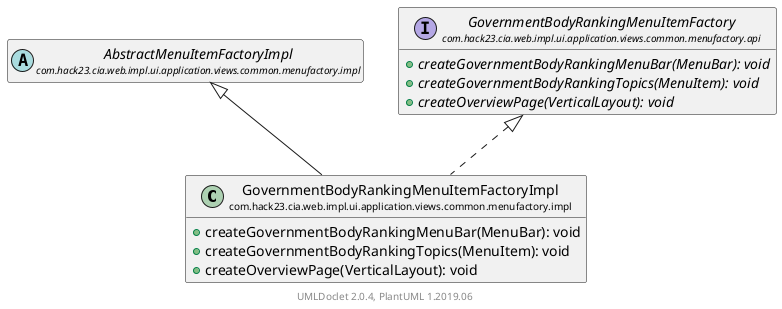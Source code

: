 @startuml
    set namespaceSeparator none
    hide empty fields
    hide empty methods

    class "<size:14>GovernmentBodyRankingMenuItemFactoryImpl\n<size:10>com.hack23.cia.web.impl.ui.application.views.common.menufactory.impl" as com.hack23.cia.web.impl.ui.application.views.common.menufactory.impl.GovernmentBodyRankingMenuItemFactoryImpl [[GovernmentBodyRankingMenuItemFactoryImpl.html]] {
        +createGovernmentBodyRankingMenuBar(MenuBar): void
        +createGovernmentBodyRankingTopics(MenuItem): void
        +createOverviewPage(VerticalLayout): void
    }

    abstract class "<size:14>AbstractMenuItemFactoryImpl\n<size:10>com.hack23.cia.web.impl.ui.application.views.common.menufactory.impl" as com.hack23.cia.web.impl.ui.application.views.common.menufactory.impl.AbstractMenuItemFactoryImpl [[AbstractMenuItemFactoryImpl.html]]
    interface "<size:14>GovernmentBodyRankingMenuItemFactory\n<size:10>com.hack23.cia.web.impl.ui.application.views.common.menufactory.api" as com.hack23.cia.web.impl.ui.application.views.common.menufactory.api.GovernmentBodyRankingMenuItemFactory [[../api/GovernmentBodyRankingMenuItemFactory.html]] {
        {abstract} +createGovernmentBodyRankingMenuBar(MenuBar): void
        {abstract} +createGovernmentBodyRankingTopics(MenuItem): void
        {abstract} +createOverviewPage(VerticalLayout): void
    }

    com.hack23.cia.web.impl.ui.application.views.common.menufactory.impl.AbstractMenuItemFactoryImpl <|-- com.hack23.cia.web.impl.ui.application.views.common.menufactory.impl.GovernmentBodyRankingMenuItemFactoryImpl
    com.hack23.cia.web.impl.ui.application.views.common.menufactory.api.GovernmentBodyRankingMenuItemFactory <|.. com.hack23.cia.web.impl.ui.application.views.common.menufactory.impl.GovernmentBodyRankingMenuItemFactoryImpl

    center footer UMLDoclet 2.0.4, PlantUML 1.2019.06
@enduml
